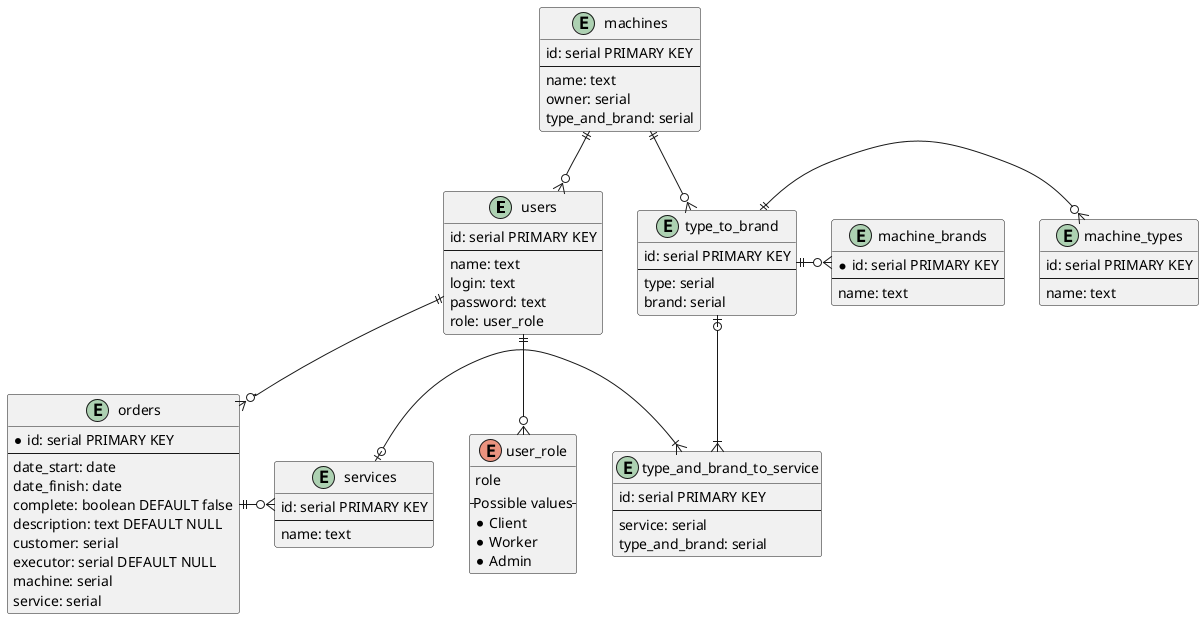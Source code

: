 @startuml ER

entity users {
  id: serial PRIMARY KEY
  --
  name: text
  login: text
  password: text
  role: user_role
}
entity machine_types {
  id: serial PRIMARY KEY
  --
  name: text
}

entity machine_brands {
  * id: serial PRIMARY KEY
  --
  name: text
}

entity machines {
  id: serial PRIMARY KEY
  --
  name: text
  owner: serial
  type_and_brand: serial
}

entity type_to_brand {
  id: serial PRIMARY KEY
  --
  type: serial
  brand: serial
}

entity type_and_brand_to_service{
  id: serial PRIMARY KEY
  --
  service: serial
  type_and_brand: serial
}

entity services {
  id: serial PRIMARY KEY
  --
  name: text
}

entity orders {
  * id: serial PRIMARY KEY
  --
  date_start: date
  date_finish: date
  complete: boolean DEFAULT false
  description: text DEFAULT NULL
  customer: serial
  executor: serial DEFAULT NULL
  machine: serial
  service: serial
}

enum user_role {
  role
  --Possible values--
  * Client
  * Worker
  * Admin
}


users||--o{user_role
users||--o{orders
machines ||--o{ type_to_brand
machines ||--o{ users
orders ||-o{ services
type_to_brand ||-o{ machine_types
type_to_brand ||-o{ machine_brands
type_to_brand |o-|{ type_and_brand_to_service
services |o-|{ type_and_brand_to_service

@enduml